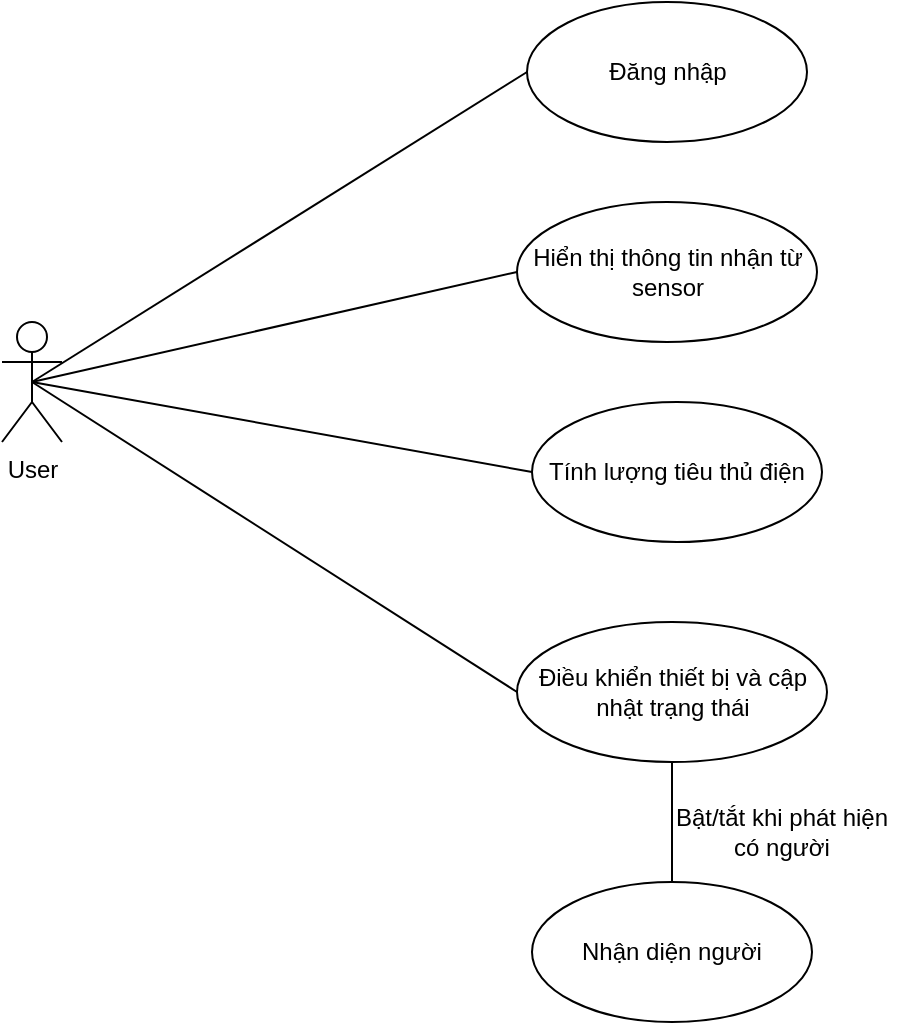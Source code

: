 <mxfile version="15.9.4" type="github">
  <diagram id="P02WFDSnxD9wmOQgXKEX" name="Page-1">
    <mxGraphModel dx="1108" dy="435" grid="1" gridSize="10" guides="1" tooltips="1" connect="1" arrows="1" fold="1" page="1" pageScale="1" pageWidth="827" pageHeight="1169" math="0" shadow="0">
      <root>
        <mxCell id="0" />
        <mxCell id="1" parent="0" />
        <mxCell id="uBMKmfFhNlp-wqp5Tmng-2" value="User" style="shape=umlActor;verticalLabelPosition=bottom;verticalAlign=top;html=1;outlineConnect=0;" vertex="1" parent="1">
          <mxGeometry x="140" y="480" width="30" height="60" as="geometry" />
        </mxCell>
        <mxCell id="uBMKmfFhNlp-wqp5Tmng-4" value="Hiển thị thông tin nhận từ sensor" style="ellipse;whiteSpace=wrap;html=1;" vertex="1" parent="1">
          <mxGeometry x="397.5" y="420" width="150" height="70" as="geometry" />
        </mxCell>
        <mxCell id="uBMKmfFhNlp-wqp5Tmng-6" value="Tính lượng tiêu thủ điện" style="ellipse;whiteSpace=wrap;html=1;" vertex="1" parent="1">
          <mxGeometry x="405" y="520" width="145" height="70" as="geometry" />
        </mxCell>
        <mxCell id="uBMKmfFhNlp-wqp5Tmng-7" value="Điều khiển thiết bị và cập nhật trạng thái" style="ellipse;whiteSpace=wrap;html=1;" vertex="1" parent="1">
          <mxGeometry x="397.5" y="630" width="155" height="70" as="geometry" />
        </mxCell>
        <mxCell id="uBMKmfFhNlp-wqp5Tmng-8" value="Đăng nhập" style="ellipse;whiteSpace=wrap;html=1;" vertex="1" parent="1">
          <mxGeometry x="402.5" y="320" width="140" height="70" as="geometry" />
        </mxCell>
        <mxCell id="uBMKmfFhNlp-wqp5Tmng-15" value="" style="endArrow=none;html=1;rounded=0;exitX=0.5;exitY=0.5;exitDx=0;exitDy=0;exitPerimeter=0;entryX=0;entryY=0.5;entryDx=0;entryDy=0;" edge="1" parent="1" source="uBMKmfFhNlp-wqp5Tmng-2" target="uBMKmfFhNlp-wqp5Tmng-8">
          <mxGeometry width="50" height="50" relative="1" as="geometry">
            <mxPoint x="470" y="540" as="sourcePoint" />
            <mxPoint x="520" y="490" as="targetPoint" />
          </mxGeometry>
        </mxCell>
        <mxCell id="uBMKmfFhNlp-wqp5Tmng-16" value="" style="endArrow=none;html=1;rounded=0;exitX=0.5;exitY=0.5;exitDx=0;exitDy=0;exitPerimeter=0;entryX=0;entryY=0.5;entryDx=0;entryDy=0;" edge="1" parent="1" source="uBMKmfFhNlp-wqp5Tmng-2" target="uBMKmfFhNlp-wqp5Tmng-4">
          <mxGeometry width="50" height="50" relative="1" as="geometry">
            <mxPoint x="480" y="550" as="sourcePoint" />
            <mxPoint x="530" y="500" as="targetPoint" />
          </mxGeometry>
        </mxCell>
        <mxCell id="uBMKmfFhNlp-wqp5Tmng-17" value="" style="endArrow=none;html=1;rounded=0;exitX=0.5;exitY=0.5;exitDx=0;exitDy=0;exitPerimeter=0;entryX=0;entryY=0.5;entryDx=0;entryDy=0;" edge="1" parent="1" source="uBMKmfFhNlp-wqp5Tmng-2" target="uBMKmfFhNlp-wqp5Tmng-6">
          <mxGeometry width="50" height="50" relative="1" as="geometry">
            <mxPoint x="490" y="560" as="sourcePoint" />
            <mxPoint x="540" y="510" as="targetPoint" />
          </mxGeometry>
        </mxCell>
        <mxCell id="uBMKmfFhNlp-wqp5Tmng-18" value="" style="endArrow=none;html=1;rounded=0;exitX=0.5;exitY=0.5;exitDx=0;exitDy=0;exitPerimeter=0;entryX=0;entryY=0.5;entryDx=0;entryDy=0;" edge="1" parent="1" source="uBMKmfFhNlp-wqp5Tmng-2" target="uBMKmfFhNlp-wqp5Tmng-7">
          <mxGeometry width="50" height="50" relative="1" as="geometry">
            <mxPoint x="500" y="570" as="sourcePoint" />
            <mxPoint x="550" y="520" as="targetPoint" />
          </mxGeometry>
        </mxCell>
        <mxCell id="uBMKmfFhNlp-wqp5Tmng-19" value="Nhận diện người" style="ellipse;whiteSpace=wrap;html=1;" vertex="1" parent="1">
          <mxGeometry x="405" y="760" width="140" height="70" as="geometry" />
        </mxCell>
        <mxCell id="uBMKmfFhNlp-wqp5Tmng-20" value="" style="endArrow=none;html=1;rounded=0;exitX=0.5;exitY=0;exitDx=0;exitDy=0;entryX=0.5;entryY=1;entryDx=0;entryDy=0;" edge="1" parent="1" source="uBMKmfFhNlp-wqp5Tmng-19" target="uBMKmfFhNlp-wqp5Tmng-7">
          <mxGeometry width="50" height="50" relative="1" as="geometry">
            <mxPoint x="470" y="840" as="sourcePoint" />
            <mxPoint x="520" y="790" as="targetPoint" />
          </mxGeometry>
        </mxCell>
        <mxCell id="uBMKmfFhNlp-wqp5Tmng-21" value="Bật/tắt khi phát hiện có người" style="text;html=1;strokeColor=none;fillColor=none;align=center;verticalAlign=middle;whiteSpace=wrap;rounded=0;" vertex="1" parent="1">
          <mxGeometry x="470" y="720" width="120" height="30" as="geometry" />
        </mxCell>
      </root>
    </mxGraphModel>
  </diagram>
</mxfile>
